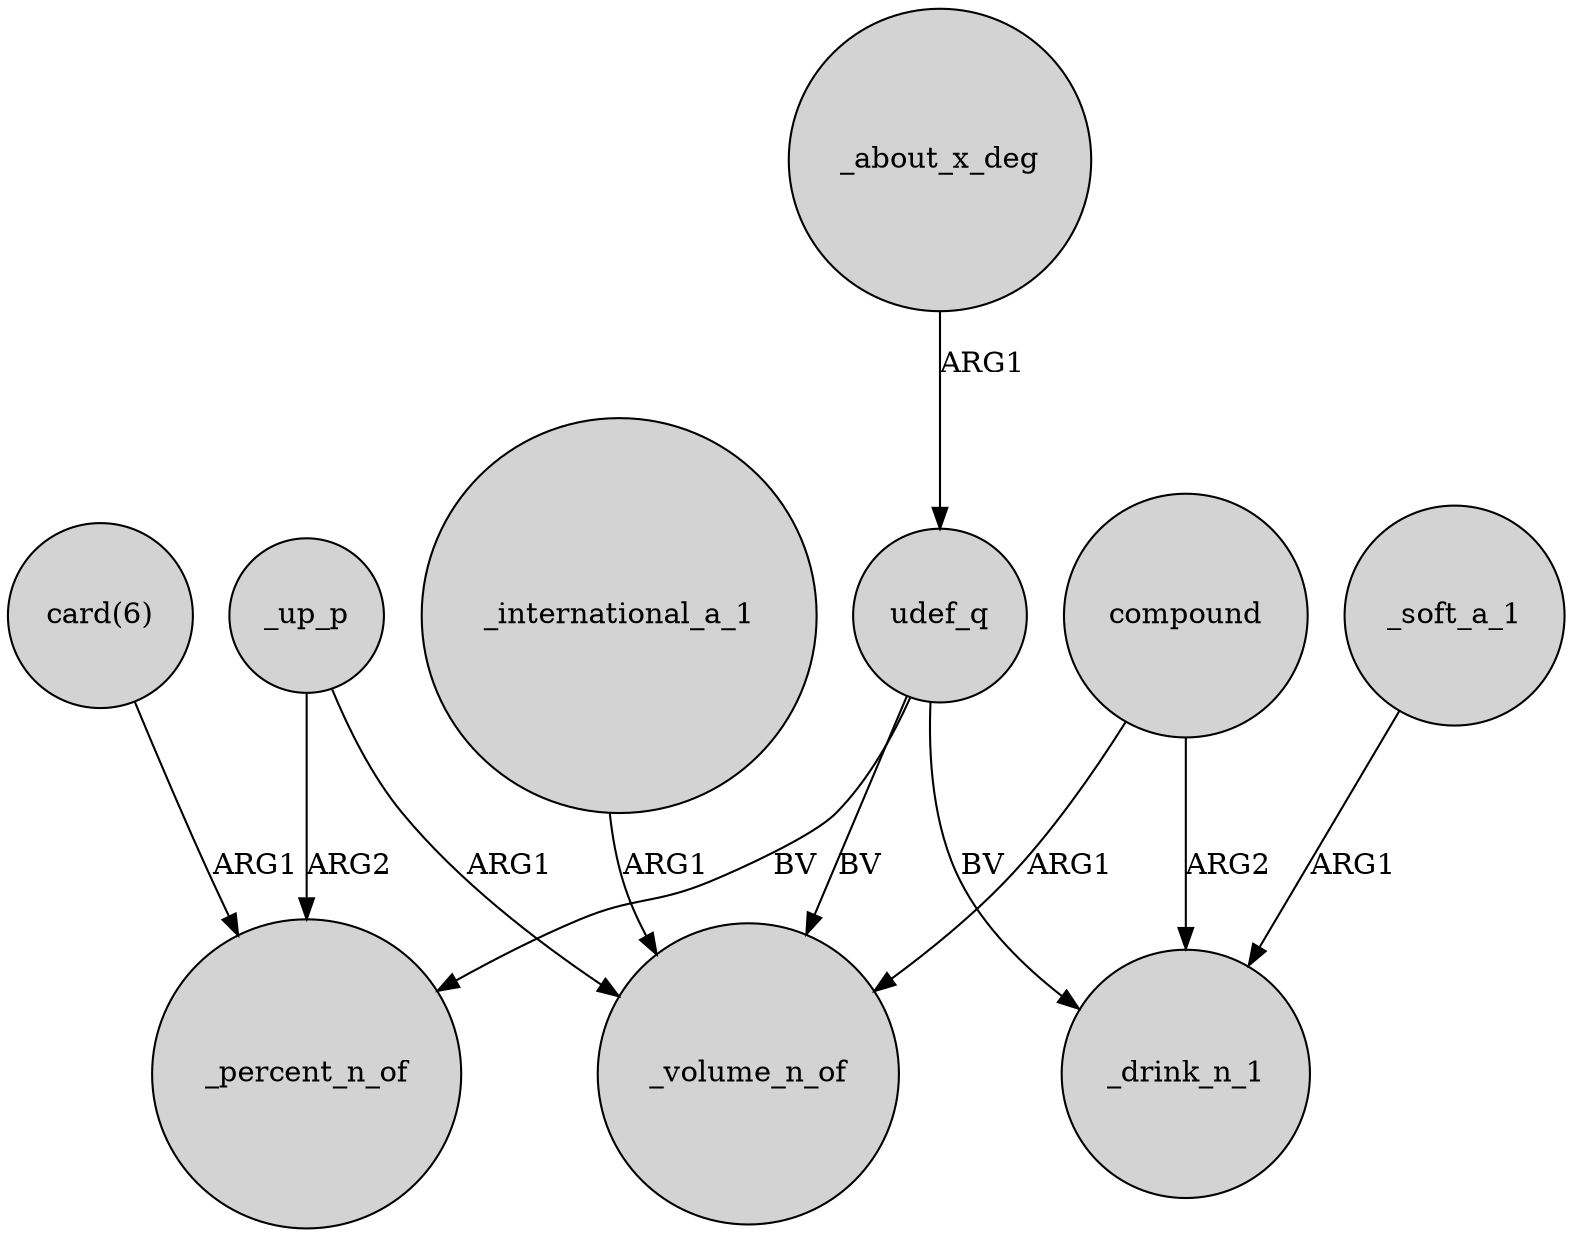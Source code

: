 digraph {
	node [shape=circle style=filled]
	_international_a_1 -> _volume_n_of [label=ARG1]
	udef_q -> _drink_n_1 [label=BV]
	_up_p -> _volume_n_of [label=ARG1]
	udef_q -> _percent_n_of [label=BV]
	_about_x_deg -> udef_q [label=ARG1]
	"card(6)" -> _percent_n_of [label=ARG1]
	compound -> _drink_n_1 [label=ARG2]
	_up_p -> _percent_n_of [label=ARG2]
	compound -> _volume_n_of [label=ARG1]
	_soft_a_1 -> _drink_n_1 [label=ARG1]
	udef_q -> _volume_n_of [label=BV]
}
